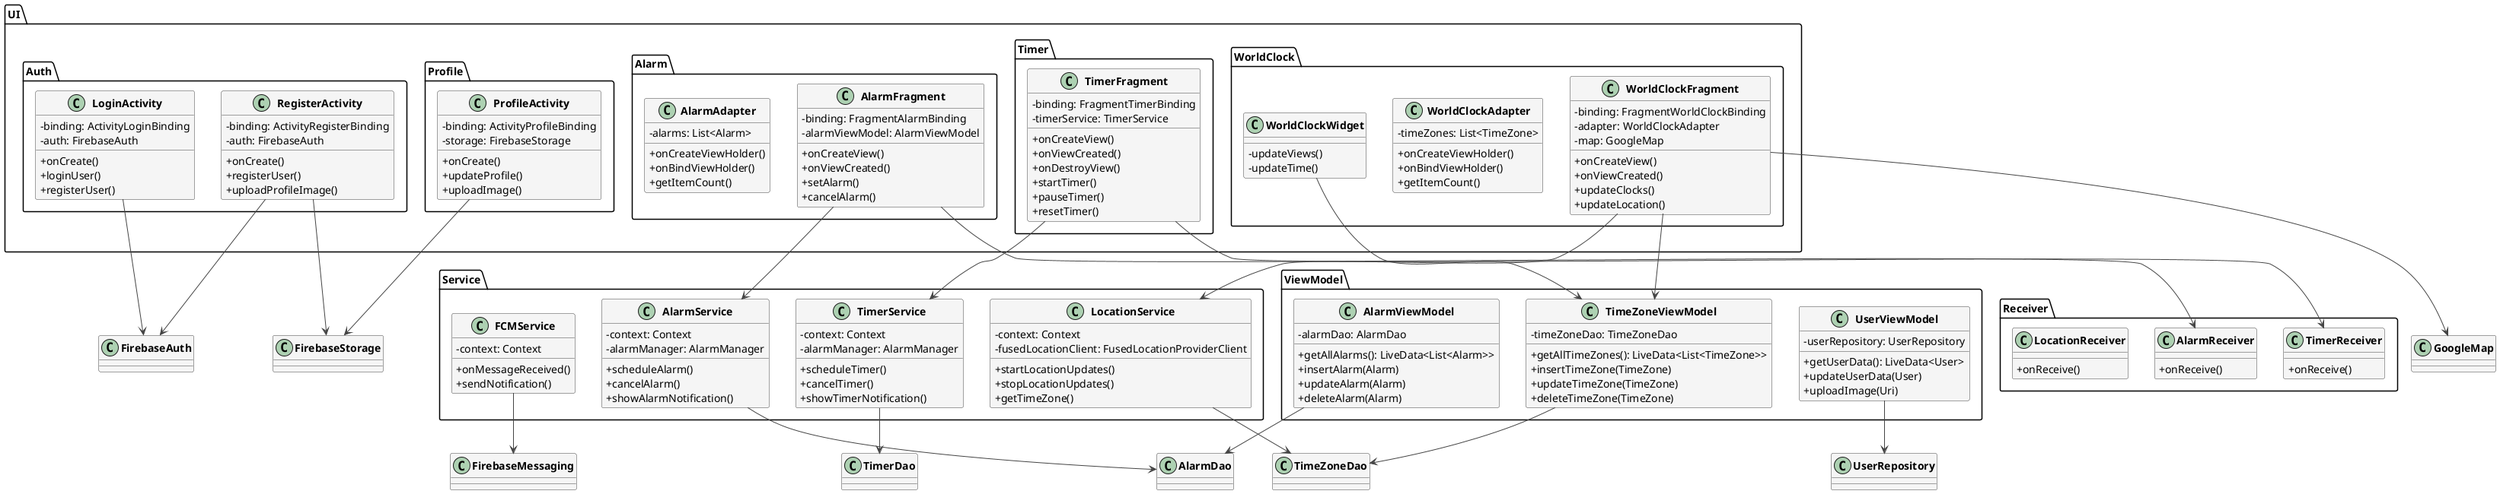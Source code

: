 @startuml
' Estilos y configuraciones
skinparam classAttributeIconSize 0
skinparam classFontStyle bold
skinparam classFontSize 14
skinparam arrowColor #444444
skinparam classBackgroundColor #F5F5F5
skinparam classBorderColor #444444

package "UI" {
    package "Auth" {
        class LoginActivity {
            - binding: ActivityLoginBinding
            - auth: FirebaseAuth
            + onCreate()
            + loginUser()
            + registerUser()
        }

        class RegisterActivity {
            - binding: ActivityRegisterBinding
            - auth: FirebaseAuth
            + onCreate()
            + registerUser()
            + uploadProfileImage()
        }
    }

    package "Timer" {
        class TimerFragment {
            - binding: FragmentTimerBinding
            - timerService: TimerService
            + onCreateView()
            + onViewCreated()
            + onDestroyView()
            + startTimer()
            + pauseTimer()
            + resetTimer()
        }
    }

    package "Alarm" {
        class AlarmFragment {
            - binding: FragmentAlarmBinding
            - alarmViewModel: AlarmViewModel
            + onCreateView()
            + onViewCreated()
            + setAlarm()
            + cancelAlarm()
        }

        class AlarmAdapter {
            - alarms: List<Alarm>
            + onCreateViewHolder()
            + onBindViewHolder()
            + getItemCount()
        }
    }

    package "WorldClock" {
        class WorldClockFragment {
            - binding: FragmentWorldClockBinding
            - adapter: WorldClockAdapter
            - map: GoogleMap
            + onCreateView()
            + onViewCreated()
            + updateClocks()
            + updateLocation()
        }

        class WorldClockAdapter {
            - timeZones: List<TimeZone>
            + onCreateViewHolder()
            + onBindViewHolder()
            + getItemCount()
        }

        class WorldClockWidget {
            - updateViews()
            - updateTime()
        }
    }

    package "Profile" {
        class ProfileActivity {
            - binding: ActivityProfileBinding
            - storage: FirebaseStorage
            + onCreate()
            + updateProfile()
            + uploadImage()
        }
    }
}

package "Service" {
    class TimerService {
        - context: Context
        - alarmManager: AlarmManager
        + scheduleTimer()
        + cancelTimer()
        + showTimerNotification()
    }

    class AlarmService {
        - context: Context
        - alarmManager: AlarmManager
        + scheduleAlarm()
        + cancelAlarm()
        + showAlarmNotification()
    }

    class LocationService {
        - context: Context
        - fusedLocationClient: FusedLocationProviderClient
        + startLocationUpdates()
        + stopLocationUpdates()
        + getTimeZone()
    }

    class FCMService {
        - context: Context
        + onMessageReceived()
        + sendNotification()
    }
}

package "Receiver" {
    class TimerReceiver {
        + onReceive()
    }

    class AlarmReceiver {
        + onReceive()
    }

    class LocationReceiver {
        + onReceive()
    }
}

package "ViewModel" {
    class AlarmViewModel {
        - alarmDao: AlarmDao
        + getAllAlarms(): LiveData<List<Alarm>>
        + insertAlarm(Alarm)
        + updateAlarm(Alarm)
        + deleteAlarm(Alarm)
    }

    class TimeZoneViewModel {
        - timeZoneDao: TimeZoneDao
        + getAllTimeZones(): LiveData<List<TimeZone>>
        + insertTimeZone(TimeZone)
        + updateTimeZone(TimeZone)
        + deleteTimeZone(TimeZone)
    }

    class UserViewModel {
        - userRepository: UserRepository
        + getUserData(): LiveData<User>
        + updateUserData(User)
        + uploadImage(Uri)
    }
}

' Relaciones entre clases
LoginActivity --> FirebaseAuth
RegisterActivity --> FirebaseAuth
RegisterActivity --> FirebaseStorage
ProfileActivity --> FirebaseStorage
WorldClockFragment --> LocationService
WorldClockFragment --> GoogleMap
WorldClockWidget --> TimeZoneViewModel
FCMService --> FirebaseMessaging

TimerFragment --> TimerService
TimerFragment --> TimerReceiver
AlarmFragment --> AlarmService
AlarmFragment --> AlarmReceiver
WorldClockFragment --> TimeZoneViewModel

TimerService --> TimerDao
AlarmService --> AlarmDao
LocationService --> TimeZoneDao

AlarmViewModel --> AlarmDao
TimeZoneViewModel --> TimeZoneDao
UserViewModel --> UserRepository

@enduml 